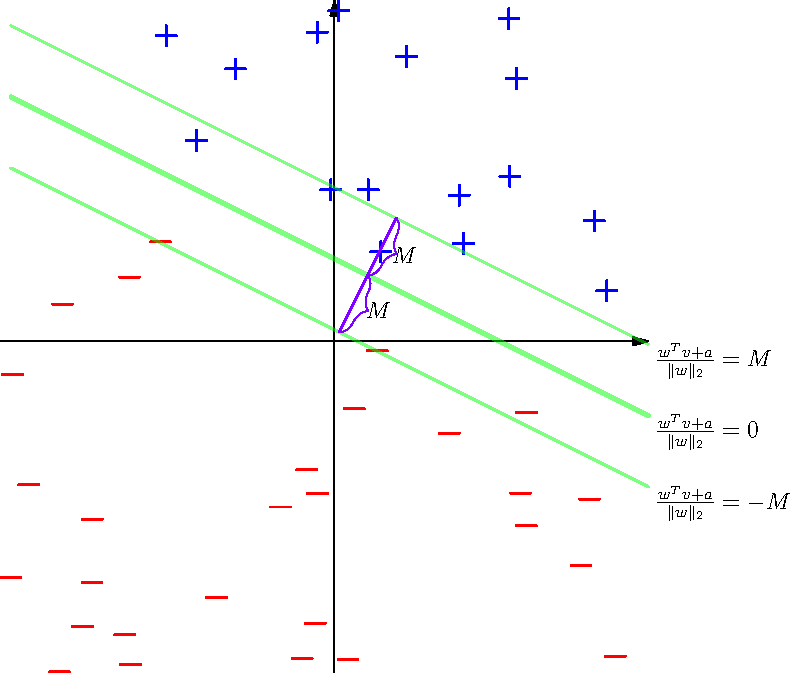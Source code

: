 import graph;
import plain;
srand(1);
size(14cm);
pair w = (1,2), v = w/length(w)^2;
real a = -4;
real d = .3;
void plus(real x, real y) { draw( (x-d,y)--(x+d,y), p=blue+1 ); draw( (x,y-d)--(x,y+d), p=blue+1 ); }
void minus(real x, real y) { draw( (x-d,y)--(x+d,y), p=red+1 ); }
typedef real func(real);
func fmake(real m, pair u) { return new real(real x) { return m*(x-u.x)+u.y; }; }
real mx=100,Mx=-100,my=100,My=-100;
for (int i = 0; i < 50; ++i) {
    real x = unitrand()*20-10, y = unitrand()*20-10;
    mx = min(x,mx); Mx = max(x,Mx); my = min(y,my); My = max(y,My);
    real v = dot(w,(x,y))+a;
    if (v >= length(w)) plus(x,y);
    else if (v <= -length(w)) minus(x,y);
}
++Mx;
minus(-5.25,3);
func f = fmake(-w.x/w.y,-1.25*a*v);
func f1 = fmake(-w.x/w.y,(-1.25*a+4.3)*v);
func f2 = fmake(-w.x/w.y,(-1.25*a-4.3)*v);
draw(graph(f,mx,Mx),p=green+2+opacity(.5));
draw(graph(f1,mx,Mx),p=green+1+opacity(.5));
draw(graph(f2,mx,Mx),p=green+1+opacity(.5));
draw(((1,f(1))-v*4.3)--((1,f(1))+v*4.3),p=purple+1);
draw(brace(((1,f(1))+v*4.3),(1,f(1)),.5),p=purple);
draw(brace((1,f(1)),((1,f(1))-v*4.3),.5),p=purple);
label("$M$",(1,f(1))+v*2.65+(0,-.45),E);
label("$M$",(1,f(1))-v*2.65+(.25,0),E);
label("$\frac{w^Tv+a}{\|w\|_2} = -M$",(Mx,f2(Mx)-.5),E);
label("$\frac{w^Tv+a}{\|w\|_2} = 0$",(Mx,f(Mx)-.5),E);
label("$\frac{w^Tv+a}{\|w\|_2} = M$",(Mx,f1(Mx)-.5),E);
xaxis(xmax=Mx,EndArrow);
yaxis(EndArrow);
